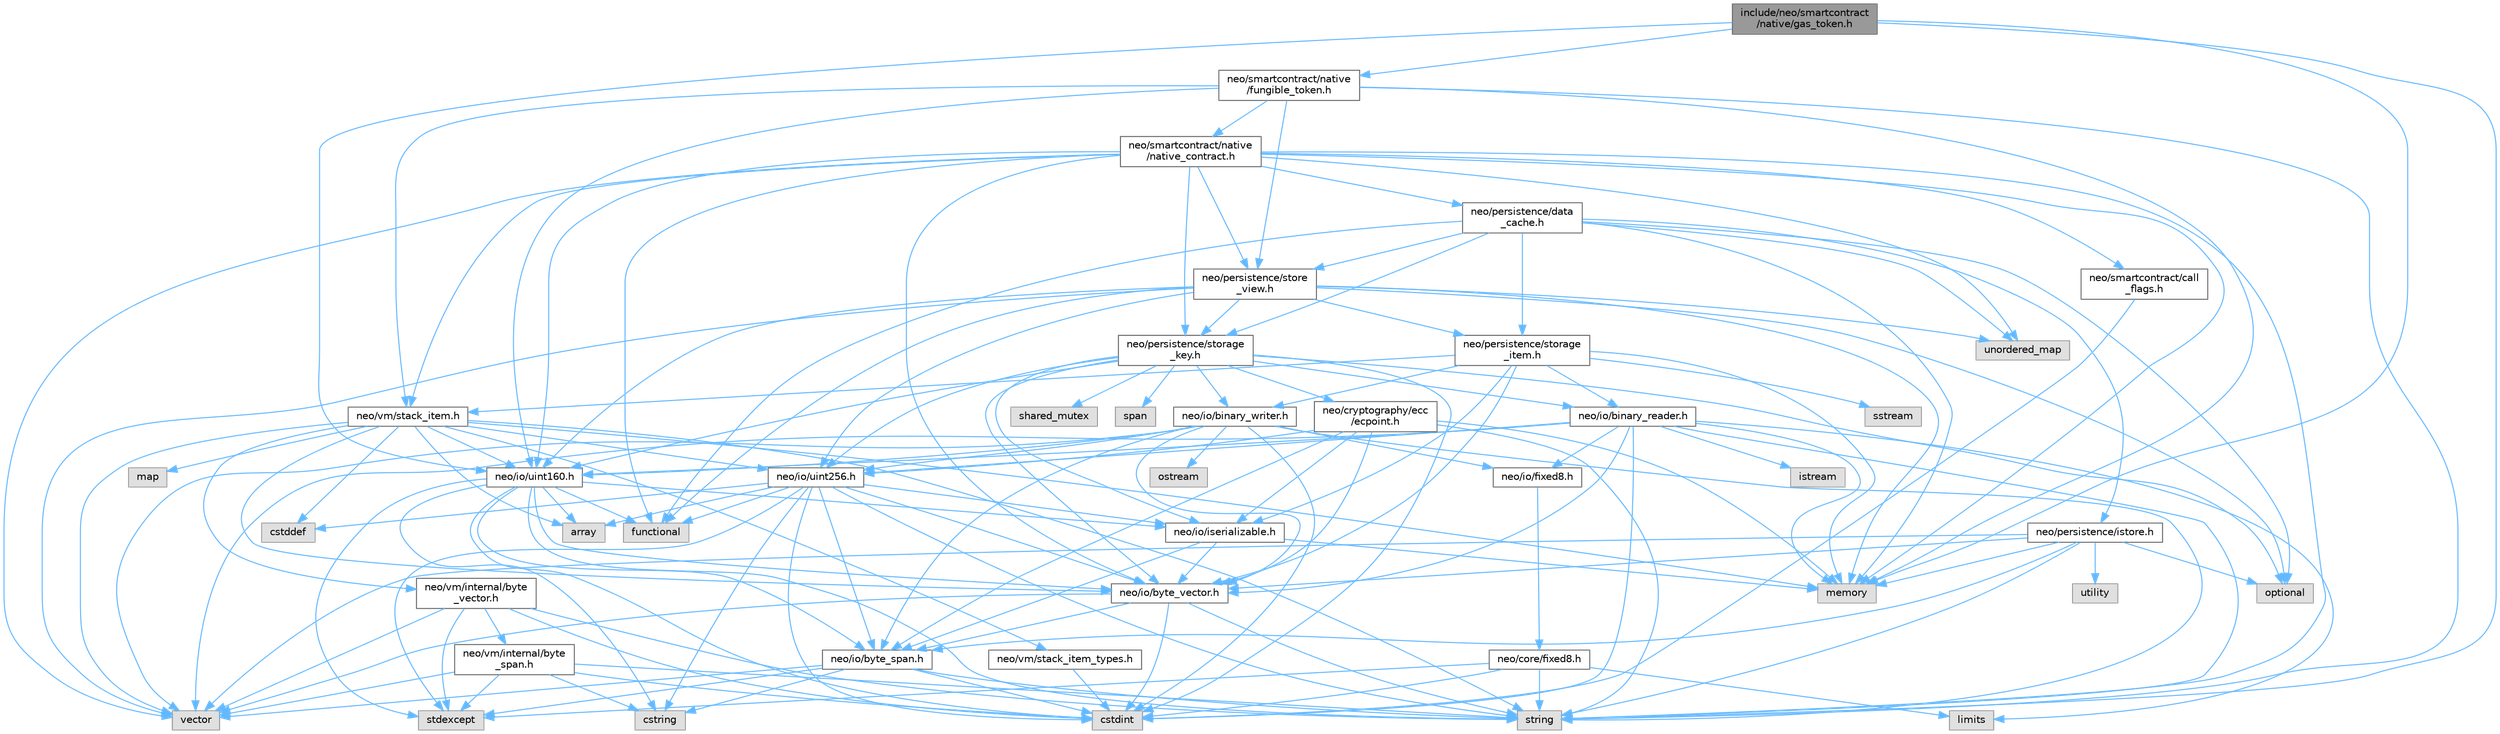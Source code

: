 digraph "include/neo/smartcontract/native/gas_token.h"
{
 // LATEX_PDF_SIZE
  bgcolor="transparent";
  edge [fontname=Helvetica,fontsize=10,labelfontname=Helvetica,labelfontsize=10];
  node [fontname=Helvetica,fontsize=10,shape=box,height=0.2,width=0.4];
  Node1 [id="Node000001",label="include/neo/smartcontract\l/native/gas_token.h",height=0.2,width=0.4,color="gray40", fillcolor="grey60", style="filled", fontcolor="black",tooltip=" "];
  Node1 -> Node2 [id="edge1_Node000001_Node000002",color="steelblue1",style="solid",tooltip=" "];
  Node2 [id="Node000002",label="neo/io/uint160.h",height=0.2,width=0.4,color="grey40", fillcolor="white", style="filled",URL="$uint160_8h.html",tooltip=" "];
  Node2 -> Node3 [id="edge2_Node000002_Node000003",color="steelblue1",style="solid",tooltip=" "];
  Node3 [id="Node000003",label="neo/io/byte_span.h",height=0.2,width=0.4,color="grey40", fillcolor="white", style="filled",URL="$io_2byte__span_8h.html",tooltip=" "];
  Node3 -> Node4 [id="edge3_Node000003_Node000004",color="steelblue1",style="solid",tooltip=" "];
  Node4 [id="Node000004",label="cstdint",height=0.2,width=0.4,color="grey60", fillcolor="#E0E0E0", style="filled",tooltip=" "];
  Node3 -> Node5 [id="edge4_Node000003_Node000005",color="steelblue1",style="solid",tooltip=" "];
  Node5 [id="Node000005",label="cstring",height=0.2,width=0.4,color="grey60", fillcolor="#E0E0E0", style="filled",tooltip=" "];
  Node3 -> Node6 [id="edge5_Node000003_Node000006",color="steelblue1",style="solid",tooltip=" "];
  Node6 [id="Node000006",label="stdexcept",height=0.2,width=0.4,color="grey60", fillcolor="#E0E0E0", style="filled",tooltip=" "];
  Node3 -> Node7 [id="edge6_Node000003_Node000007",color="steelblue1",style="solid",tooltip=" "];
  Node7 [id="Node000007",label="string",height=0.2,width=0.4,color="grey60", fillcolor="#E0E0E0", style="filled",tooltip=" "];
  Node3 -> Node8 [id="edge7_Node000003_Node000008",color="steelblue1",style="solid",tooltip=" "];
  Node8 [id="Node000008",label="vector",height=0.2,width=0.4,color="grey60", fillcolor="#E0E0E0", style="filled",tooltip=" "];
  Node2 -> Node9 [id="edge8_Node000002_Node000009",color="steelblue1",style="solid",tooltip=" "];
  Node9 [id="Node000009",label="neo/io/byte_vector.h",height=0.2,width=0.4,color="grey40", fillcolor="white", style="filled",URL="$io_2byte__vector_8h.html",tooltip=" "];
  Node9 -> Node3 [id="edge9_Node000009_Node000003",color="steelblue1",style="solid",tooltip=" "];
  Node9 -> Node4 [id="edge10_Node000009_Node000004",color="steelblue1",style="solid",tooltip=" "];
  Node9 -> Node7 [id="edge11_Node000009_Node000007",color="steelblue1",style="solid",tooltip=" "];
  Node9 -> Node8 [id="edge12_Node000009_Node000008",color="steelblue1",style="solid",tooltip=" "];
  Node2 -> Node10 [id="edge13_Node000002_Node000010",color="steelblue1",style="solid",tooltip=" "];
  Node10 [id="Node000010",label="neo/io/iserializable.h",height=0.2,width=0.4,color="grey40", fillcolor="white", style="filled",URL="$iserializable_8h.html",tooltip=" "];
  Node10 -> Node3 [id="edge14_Node000010_Node000003",color="steelblue1",style="solid",tooltip=" "];
  Node10 -> Node9 [id="edge15_Node000010_Node000009",color="steelblue1",style="solid",tooltip=" "];
  Node10 -> Node11 [id="edge16_Node000010_Node000011",color="steelblue1",style="solid",tooltip=" "];
  Node11 [id="Node000011",label="memory",height=0.2,width=0.4,color="grey60", fillcolor="#E0E0E0", style="filled",tooltip=" "];
  Node2 -> Node12 [id="edge17_Node000002_Node000012",color="steelblue1",style="solid",tooltip=" "];
  Node12 [id="Node000012",label="array",height=0.2,width=0.4,color="grey60", fillcolor="#E0E0E0", style="filled",tooltip=" "];
  Node2 -> Node4 [id="edge18_Node000002_Node000004",color="steelblue1",style="solid",tooltip=" "];
  Node2 -> Node5 [id="edge19_Node000002_Node000005",color="steelblue1",style="solid",tooltip=" "];
  Node2 -> Node13 [id="edge20_Node000002_Node000013",color="steelblue1",style="solid",tooltip=" "];
  Node13 [id="Node000013",label="functional",height=0.2,width=0.4,color="grey60", fillcolor="#E0E0E0", style="filled",tooltip=" "];
  Node2 -> Node6 [id="edge21_Node000002_Node000006",color="steelblue1",style="solid",tooltip=" "];
  Node2 -> Node7 [id="edge22_Node000002_Node000007",color="steelblue1",style="solid",tooltip=" "];
  Node1 -> Node14 [id="edge23_Node000001_Node000014",color="steelblue1",style="solid",tooltip=" "];
  Node14 [id="Node000014",label="neo/smartcontract/native\l/fungible_token.h",height=0.2,width=0.4,color="grey40", fillcolor="white", style="filled",URL="$fungible__token_8h.html",tooltip=" "];
  Node14 -> Node2 [id="edge24_Node000014_Node000002",color="steelblue1",style="solid",tooltip=" "];
  Node14 -> Node15 [id="edge25_Node000014_Node000015",color="steelblue1",style="solid",tooltip=" "];
  Node15 [id="Node000015",label="neo/persistence/store\l_view.h",height=0.2,width=0.4,color="grey40", fillcolor="white", style="filled",URL="$store__view_8h.html",tooltip=" "];
  Node15 -> Node2 [id="edge26_Node000015_Node000002",color="steelblue1",style="solid",tooltip=" "];
  Node15 -> Node16 [id="edge27_Node000015_Node000016",color="steelblue1",style="solid",tooltip=" "];
  Node16 [id="Node000016",label="neo/io/uint256.h",height=0.2,width=0.4,color="grey40", fillcolor="white", style="filled",URL="$uint256_8h.html",tooltip=" "];
  Node16 -> Node3 [id="edge28_Node000016_Node000003",color="steelblue1",style="solid",tooltip=" "];
  Node16 -> Node9 [id="edge29_Node000016_Node000009",color="steelblue1",style="solid",tooltip=" "];
  Node16 -> Node10 [id="edge30_Node000016_Node000010",color="steelblue1",style="solid",tooltip=" "];
  Node16 -> Node12 [id="edge31_Node000016_Node000012",color="steelblue1",style="solid",tooltip=" "];
  Node16 -> Node17 [id="edge32_Node000016_Node000017",color="steelblue1",style="solid",tooltip=" "];
  Node17 [id="Node000017",label="cstddef",height=0.2,width=0.4,color="grey60", fillcolor="#E0E0E0", style="filled",tooltip=" "];
  Node16 -> Node4 [id="edge33_Node000016_Node000004",color="steelblue1",style="solid",tooltip=" "];
  Node16 -> Node5 [id="edge34_Node000016_Node000005",color="steelblue1",style="solid",tooltip=" "];
  Node16 -> Node13 [id="edge35_Node000016_Node000013",color="steelblue1",style="solid",tooltip=" "];
  Node16 -> Node6 [id="edge36_Node000016_Node000006",color="steelblue1",style="solid",tooltip=" "];
  Node16 -> Node7 [id="edge37_Node000016_Node000007",color="steelblue1",style="solid",tooltip=" "];
  Node15 -> Node18 [id="edge38_Node000015_Node000018",color="steelblue1",style="solid",tooltip=" "];
  Node18 [id="Node000018",label="neo/persistence/storage\l_item.h",height=0.2,width=0.4,color="grey40", fillcolor="white", style="filled",URL="$persistence_2storage__item_8h.html",tooltip=" "];
  Node18 -> Node19 [id="edge39_Node000018_Node000019",color="steelblue1",style="solid",tooltip=" "];
  Node19 [id="Node000019",label="neo/io/binary_reader.h",height=0.2,width=0.4,color="grey40", fillcolor="white", style="filled",URL="$binary__reader_8h.html",tooltip=" "];
  Node19 -> Node9 [id="edge40_Node000019_Node000009",color="steelblue1",style="solid",tooltip=" "];
  Node19 -> Node20 [id="edge41_Node000019_Node000020",color="steelblue1",style="solid",tooltip=" "];
  Node20 [id="Node000020",label="neo/io/fixed8.h",height=0.2,width=0.4,color="grey40", fillcolor="white", style="filled",URL="$io_2fixed8_8h.html",tooltip=" "];
  Node20 -> Node21 [id="edge42_Node000020_Node000021",color="steelblue1",style="solid",tooltip=" "];
  Node21 [id="Node000021",label="neo/core/fixed8.h",height=0.2,width=0.4,color="grey40", fillcolor="white", style="filled",URL="$core_2fixed8_8h.html",tooltip=" "];
  Node21 -> Node4 [id="edge43_Node000021_Node000004",color="steelblue1",style="solid",tooltip=" "];
  Node21 -> Node22 [id="edge44_Node000021_Node000022",color="steelblue1",style="solid",tooltip=" "];
  Node22 [id="Node000022",label="limits",height=0.2,width=0.4,color="grey60", fillcolor="#E0E0E0", style="filled",tooltip=" "];
  Node21 -> Node6 [id="edge45_Node000021_Node000006",color="steelblue1",style="solid",tooltip=" "];
  Node21 -> Node7 [id="edge46_Node000021_Node000007",color="steelblue1",style="solid",tooltip=" "];
  Node19 -> Node2 [id="edge47_Node000019_Node000002",color="steelblue1",style="solid",tooltip=" "];
  Node19 -> Node16 [id="edge48_Node000019_Node000016",color="steelblue1",style="solid",tooltip=" "];
  Node19 -> Node4 [id="edge49_Node000019_Node000004",color="steelblue1",style="solid",tooltip=" "];
  Node19 -> Node23 [id="edge50_Node000019_Node000023",color="steelblue1",style="solid",tooltip=" "];
  Node23 [id="Node000023",label="istream",height=0.2,width=0.4,color="grey60", fillcolor="#E0E0E0", style="filled",tooltip=" "];
  Node19 -> Node22 [id="edge51_Node000019_Node000022",color="steelblue1",style="solid",tooltip=" "];
  Node19 -> Node11 [id="edge52_Node000019_Node000011",color="steelblue1",style="solid",tooltip=" "];
  Node19 -> Node7 [id="edge53_Node000019_Node000007",color="steelblue1",style="solid",tooltip=" "];
  Node19 -> Node8 [id="edge54_Node000019_Node000008",color="steelblue1",style="solid",tooltip=" "];
  Node18 -> Node24 [id="edge55_Node000018_Node000024",color="steelblue1",style="solid",tooltip=" "];
  Node24 [id="Node000024",label="neo/io/binary_writer.h",height=0.2,width=0.4,color="grey40", fillcolor="white", style="filled",URL="$binary__writer_8h.html",tooltip=" "];
  Node24 -> Node3 [id="edge56_Node000024_Node000003",color="steelblue1",style="solid",tooltip=" "];
  Node24 -> Node9 [id="edge57_Node000024_Node000009",color="steelblue1",style="solid",tooltip=" "];
  Node24 -> Node20 [id="edge58_Node000024_Node000020",color="steelblue1",style="solid",tooltip=" "];
  Node24 -> Node2 [id="edge59_Node000024_Node000002",color="steelblue1",style="solid",tooltip=" "];
  Node24 -> Node16 [id="edge60_Node000024_Node000016",color="steelblue1",style="solid",tooltip=" "];
  Node24 -> Node4 [id="edge61_Node000024_Node000004",color="steelblue1",style="solid",tooltip=" "];
  Node24 -> Node25 [id="edge62_Node000024_Node000025",color="steelblue1",style="solid",tooltip=" "];
  Node25 [id="Node000025",label="ostream",height=0.2,width=0.4,color="grey60", fillcolor="#E0E0E0", style="filled",tooltip=" "];
  Node24 -> Node7 [id="edge63_Node000024_Node000007",color="steelblue1",style="solid",tooltip=" "];
  Node24 -> Node8 [id="edge64_Node000024_Node000008",color="steelblue1",style="solid",tooltip=" "];
  Node18 -> Node9 [id="edge65_Node000018_Node000009",color="steelblue1",style="solid",tooltip=" "];
  Node18 -> Node10 [id="edge66_Node000018_Node000010",color="steelblue1",style="solid",tooltip=" "];
  Node18 -> Node26 [id="edge67_Node000018_Node000026",color="steelblue1",style="solid",tooltip=" "];
  Node26 [id="Node000026",label="neo/vm/stack_item.h",height=0.2,width=0.4,color="grey40", fillcolor="white", style="filled",URL="$stack__item_8h.html",tooltip=" "];
  Node26 -> Node9 [id="edge68_Node000026_Node000009",color="steelblue1",style="solid",tooltip=" "];
  Node26 -> Node2 [id="edge69_Node000026_Node000002",color="steelblue1",style="solid",tooltip=" "];
  Node26 -> Node16 [id="edge70_Node000026_Node000016",color="steelblue1",style="solid",tooltip=" "];
  Node26 -> Node27 [id="edge71_Node000026_Node000027",color="steelblue1",style="solid",tooltip=" "];
  Node27 [id="Node000027",label="neo/vm/internal/byte\l_vector.h",height=0.2,width=0.4,color="grey40", fillcolor="white", style="filled",URL="$vm_2internal_2byte__vector_8h.html",tooltip=" "];
  Node27 -> Node28 [id="edge72_Node000027_Node000028",color="steelblue1",style="solid",tooltip=" "];
  Node28 [id="Node000028",label="neo/vm/internal/byte\l_span.h",height=0.2,width=0.4,color="grey40", fillcolor="white", style="filled",URL="$vm_2internal_2byte__span_8h.html",tooltip=" "];
  Node28 -> Node4 [id="edge73_Node000028_Node000004",color="steelblue1",style="solid",tooltip=" "];
  Node28 -> Node5 [id="edge74_Node000028_Node000005",color="steelblue1",style="solid",tooltip=" "];
  Node28 -> Node6 [id="edge75_Node000028_Node000006",color="steelblue1",style="solid",tooltip=" "];
  Node28 -> Node7 [id="edge76_Node000028_Node000007",color="steelblue1",style="solid",tooltip=" "];
  Node28 -> Node8 [id="edge77_Node000028_Node000008",color="steelblue1",style="solid",tooltip=" "];
  Node27 -> Node4 [id="edge78_Node000027_Node000004",color="steelblue1",style="solid",tooltip=" "];
  Node27 -> Node6 [id="edge79_Node000027_Node000006",color="steelblue1",style="solid",tooltip=" "];
  Node27 -> Node7 [id="edge80_Node000027_Node000007",color="steelblue1",style="solid",tooltip=" "];
  Node27 -> Node8 [id="edge81_Node000027_Node000008",color="steelblue1",style="solid",tooltip=" "];
  Node26 -> Node29 [id="edge82_Node000026_Node000029",color="steelblue1",style="solid",tooltip=" "];
  Node29 [id="Node000029",label="neo/vm/stack_item_types.h",height=0.2,width=0.4,color="grey40", fillcolor="white", style="filled",URL="$stack__item__types_8h.html",tooltip=" "];
  Node29 -> Node4 [id="edge83_Node000029_Node000004",color="steelblue1",style="solid",tooltip=" "];
  Node26 -> Node12 [id="edge84_Node000026_Node000012",color="steelblue1",style="solid",tooltip=" "];
  Node26 -> Node17 [id="edge85_Node000026_Node000017",color="steelblue1",style="solid",tooltip=" "];
  Node26 -> Node30 [id="edge86_Node000026_Node000030",color="steelblue1",style="solid",tooltip=" "];
  Node30 [id="Node000030",label="map",height=0.2,width=0.4,color="grey60", fillcolor="#E0E0E0", style="filled",tooltip=" "];
  Node26 -> Node11 [id="edge87_Node000026_Node000011",color="steelblue1",style="solid",tooltip=" "];
  Node26 -> Node7 [id="edge88_Node000026_Node000007",color="steelblue1",style="solid",tooltip=" "];
  Node26 -> Node8 [id="edge89_Node000026_Node000008",color="steelblue1",style="solid",tooltip=" "];
  Node18 -> Node11 [id="edge90_Node000018_Node000011",color="steelblue1",style="solid",tooltip=" "];
  Node18 -> Node31 [id="edge91_Node000018_Node000031",color="steelblue1",style="solid",tooltip=" "];
  Node31 [id="Node000031",label="sstream",height=0.2,width=0.4,color="grey60", fillcolor="#E0E0E0", style="filled",tooltip=" "];
  Node15 -> Node32 [id="edge92_Node000015_Node000032",color="steelblue1",style="solid",tooltip=" "];
  Node32 [id="Node000032",label="neo/persistence/storage\l_key.h",height=0.2,width=0.4,color="grey40", fillcolor="white", style="filled",URL="$persistence_2storage__key_8h.html",tooltip=" "];
  Node32 -> Node33 [id="edge93_Node000032_Node000033",color="steelblue1",style="solid",tooltip=" "];
  Node33 [id="Node000033",label="neo/cryptography/ecc\l/ecpoint.h",height=0.2,width=0.4,color="grey40", fillcolor="white", style="filled",URL="$ecpoint_8h.html",tooltip=" "];
  Node33 -> Node3 [id="edge94_Node000033_Node000003",color="steelblue1",style="solid",tooltip=" "];
  Node33 -> Node9 [id="edge95_Node000033_Node000009",color="steelblue1",style="solid",tooltip=" "];
  Node33 -> Node10 [id="edge96_Node000033_Node000010",color="steelblue1",style="solid",tooltip=" "];
  Node33 -> Node16 [id="edge97_Node000033_Node000016",color="steelblue1",style="solid",tooltip=" "];
  Node33 -> Node11 [id="edge98_Node000033_Node000011",color="steelblue1",style="solid",tooltip=" "];
  Node33 -> Node7 [id="edge99_Node000033_Node000007",color="steelblue1",style="solid",tooltip=" "];
  Node32 -> Node19 [id="edge100_Node000032_Node000019",color="steelblue1",style="solid",tooltip=" "];
  Node32 -> Node24 [id="edge101_Node000032_Node000024",color="steelblue1",style="solid",tooltip=" "];
  Node32 -> Node9 [id="edge102_Node000032_Node000009",color="steelblue1",style="solid",tooltip=" "];
  Node32 -> Node10 [id="edge103_Node000032_Node000010",color="steelblue1",style="solid",tooltip=" "];
  Node32 -> Node2 [id="edge104_Node000032_Node000002",color="steelblue1",style="solid",tooltip=" "];
  Node32 -> Node16 [id="edge105_Node000032_Node000016",color="steelblue1",style="solid",tooltip=" "];
  Node32 -> Node4 [id="edge106_Node000032_Node000004",color="steelblue1",style="solid",tooltip=" "];
  Node32 -> Node34 [id="edge107_Node000032_Node000034",color="steelblue1",style="solid",tooltip=" "];
  Node34 [id="Node000034",label="optional",height=0.2,width=0.4,color="grey60", fillcolor="#E0E0E0", style="filled",tooltip=" "];
  Node32 -> Node35 [id="edge108_Node000032_Node000035",color="steelblue1",style="solid",tooltip=" "];
  Node35 [id="Node000035",label="shared_mutex",height=0.2,width=0.4,color="grey60", fillcolor="#E0E0E0", style="filled",tooltip=" "];
  Node32 -> Node36 [id="edge109_Node000032_Node000036",color="steelblue1",style="solid",tooltip=" "];
  Node36 [id="Node000036",label="span",height=0.2,width=0.4,color="grey60", fillcolor="#E0E0E0", style="filled",tooltip=" "];
  Node15 -> Node13 [id="edge110_Node000015_Node000013",color="steelblue1",style="solid",tooltip=" "];
  Node15 -> Node11 [id="edge111_Node000015_Node000011",color="steelblue1",style="solid",tooltip=" "];
  Node15 -> Node34 [id="edge112_Node000015_Node000034",color="steelblue1",style="solid",tooltip=" "];
  Node15 -> Node37 [id="edge113_Node000015_Node000037",color="steelblue1",style="solid",tooltip=" "];
  Node37 [id="Node000037",label="unordered_map",height=0.2,width=0.4,color="grey60", fillcolor="#E0E0E0", style="filled",tooltip=" "];
  Node15 -> Node8 [id="edge114_Node000015_Node000008",color="steelblue1",style="solid",tooltip=" "];
  Node14 -> Node38 [id="edge115_Node000014_Node000038",color="steelblue1",style="solid",tooltip=" "];
  Node38 [id="Node000038",label="neo/smartcontract/native\l/native_contract.h",height=0.2,width=0.4,color="grey40", fillcolor="white", style="filled",URL="$native_2native__contract_8h.html",tooltip=" "];
  Node38 -> Node9 [id="edge116_Node000038_Node000009",color="steelblue1",style="solid",tooltip=" "];
  Node38 -> Node2 [id="edge117_Node000038_Node000002",color="steelblue1",style="solid",tooltip=" "];
  Node38 -> Node39 [id="edge118_Node000038_Node000039",color="steelblue1",style="solid",tooltip=" "];
  Node39 [id="Node000039",label="neo/persistence/data\l_cache.h",height=0.2,width=0.4,color="grey40", fillcolor="white", style="filled",URL="$data__cache_8h.html",tooltip=" "];
  Node39 -> Node40 [id="edge119_Node000039_Node000040",color="steelblue1",style="solid",tooltip=" "];
  Node40 [id="Node000040",label="neo/persistence/istore.h",height=0.2,width=0.4,color="grey40", fillcolor="white", style="filled",URL="$istore_8h.html",tooltip=" "];
  Node40 -> Node3 [id="edge120_Node000040_Node000003",color="steelblue1",style="solid",tooltip=" "];
  Node40 -> Node9 [id="edge121_Node000040_Node000009",color="steelblue1",style="solid",tooltip=" "];
  Node40 -> Node11 [id="edge122_Node000040_Node000011",color="steelblue1",style="solid",tooltip=" "];
  Node40 -> Node34 [id="edge123_Node000040_Node000034",color="steelblue1",style="solid",tooltip=" "];
  Node40 -> Node7 [id="edge124_Node000040_Node000007",color="steelblue1",style="solid",tooltip=" "];
  Node40 -> Node41 [id="edge125_Node000040_Node000041",color="steelblue1",style="solid",tooltip=" "];
  Node41 [id="Node000041",label="utility",height=0.2,width=0.4,color="grey60", fillcolor="#E0E0E0", style="filled",tooltip=" "];
  Node40 -> Node8 [id="edge126_Node000040_Node000008",color="steelblue1",style="solid",tooltip=" "];
  Node39 -> Node18 [id="edge127_Node000039_Node000018",color="steelblue1",style="solid",tooltip=" "];
  Node39 -> Node32 [id="edge128_Node000039_Node000032",color="steelblue1",style="solid",tooltip=" "];
  Node39 -> Node15 [id="edge129_Node000039_Node000015",color="steelblue1",style="solid",tooltip=" "];
  Node39 -> Node13 [id="edge130_Node000039_Node000013",color="steelblue1",style="solid",tooltip=" "];
  Node39 -> Node11 [id="edge131_Node000039_Node000011",color="steelblue1",style="solid",tooltip=" "];
  Node39 -> Node34 [id="edge132_Node000039_Node000034",color="steelblue1",style="solid",tooltip=" "];
  Node39 -> Node37 [id="edge133_Node000039_Node000037",color="steelblue1",style="solid",tooltip=" "];
  Node38 -> Node32 [id="edge134_Node000038_Node000032",color="steelblue1",style="solid",tooltip=" "];
  Node38 -> Node15 [id="edge135_Node000038_Node000015",color="steelblue1",style="solid",tooltip=" "];
  Node38 -> Node42 [id="edge136_Node000038_Node000042",color="steelblue1",style="solid",tooltip=" "];
  Node42 [id="Node000042",label="neo/smartcontract/call\l_flags.h",height=0.2,width=0.4,color="grey40", fillcolor="white", style="filled",URL="$call__flags_8h.html",tooltip=" "];
  Node42 -> Node4 [id="edge137_Node000042_Node000004",color="steelblue1",style="solid",tooltip=" "];
  Node38 -> Node26 [id="edge138_Node000038_Node000026",color="steelblue1",style="solid",tooltip=" "];
  Node38 -> Node13 [id="edge139_Node000038_Node000013",color="steelblue1",style="solid",tooltip=" "];
  Node38 -> Node11 [id="edge140_Node000038_Node000011",color="steelblue1",style="solid",tooltip=" "];
  Node38 -> Node7 [id="edge141_Node000038_Node000007",color="steelblue1",style="solid",tooltip=" "];
  Node38 -> Node37 [id="edge142_Node000038_Node000037",color="steelblue1",style="solid",tooltip=" "];
  Node38 -> Node8 [id="edge143_Node000038_Node000008",color="steelblue1",style="solid",tooltip=" "];
  Node14 -> Node26 [id="edge144_Node000014_Node000026",color="steelblue1",style="solid",tooltip=" "];
  Node14 -> Node11 [id="edge145_Node000014_Node000011",color="steelblue1",style="solid",tooltip=" "];
  Node14 -> Node7 [id="edge146_Node000014_Node000007",color="steelblue1",style="solid",tooltip=" "];
  Node1 -> Node11 [id="edge147_Node000001_Node000011",color="steelblue1",style="solid",tooltip=" "];
  Node1 -> Node7 [id="edge148_Node000001_Node000007",color="steelblue1",style="solid",tooltip=" "];
}
